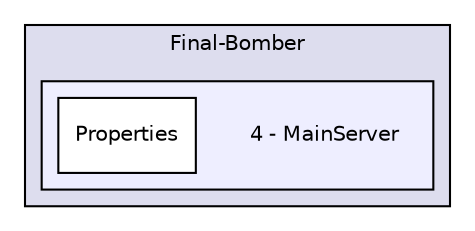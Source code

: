 digraph "D:/Projets/Final-Bomber/4 - MainServer" {
  compound=true
  node [ fontsize="10", fontname="Helvetica"];
  edge [ labelfontsize="10", labelfontname="Helvetica"];
  subgraph clusterdir_31022c05e41db06597577e4c51056d3d {
    graph [ bgcolor="#ddddee", pencolor="black", label="Final-Bomber" fontname="Helvetica", fontsize="10", URL="dir_31022c05e41db06597577e4c51056d3d.html"]
  subgraph clusterdir_a442ffe2e634b37c6070c1c3e1226a68 {
    graph [ bgcolor="#eeeeff", pencolor="black", label="" URL="dir_a442ffe2e634b37c6070c1c3e1226a68.html"];
    dir_a442ffe2e634b37c6070c1c3e1226a68 [shape=plaintext label="4 - MainServer"];
    dir_fbafc10ab423f0c28f143aa955d7a9d8 [shape=box label="Properties" color="black" fillcolor="white" style="filled" URL="dir_fbafc10ab423f0c28f143aa955d7a9d8.html"];
  }
  }
}
